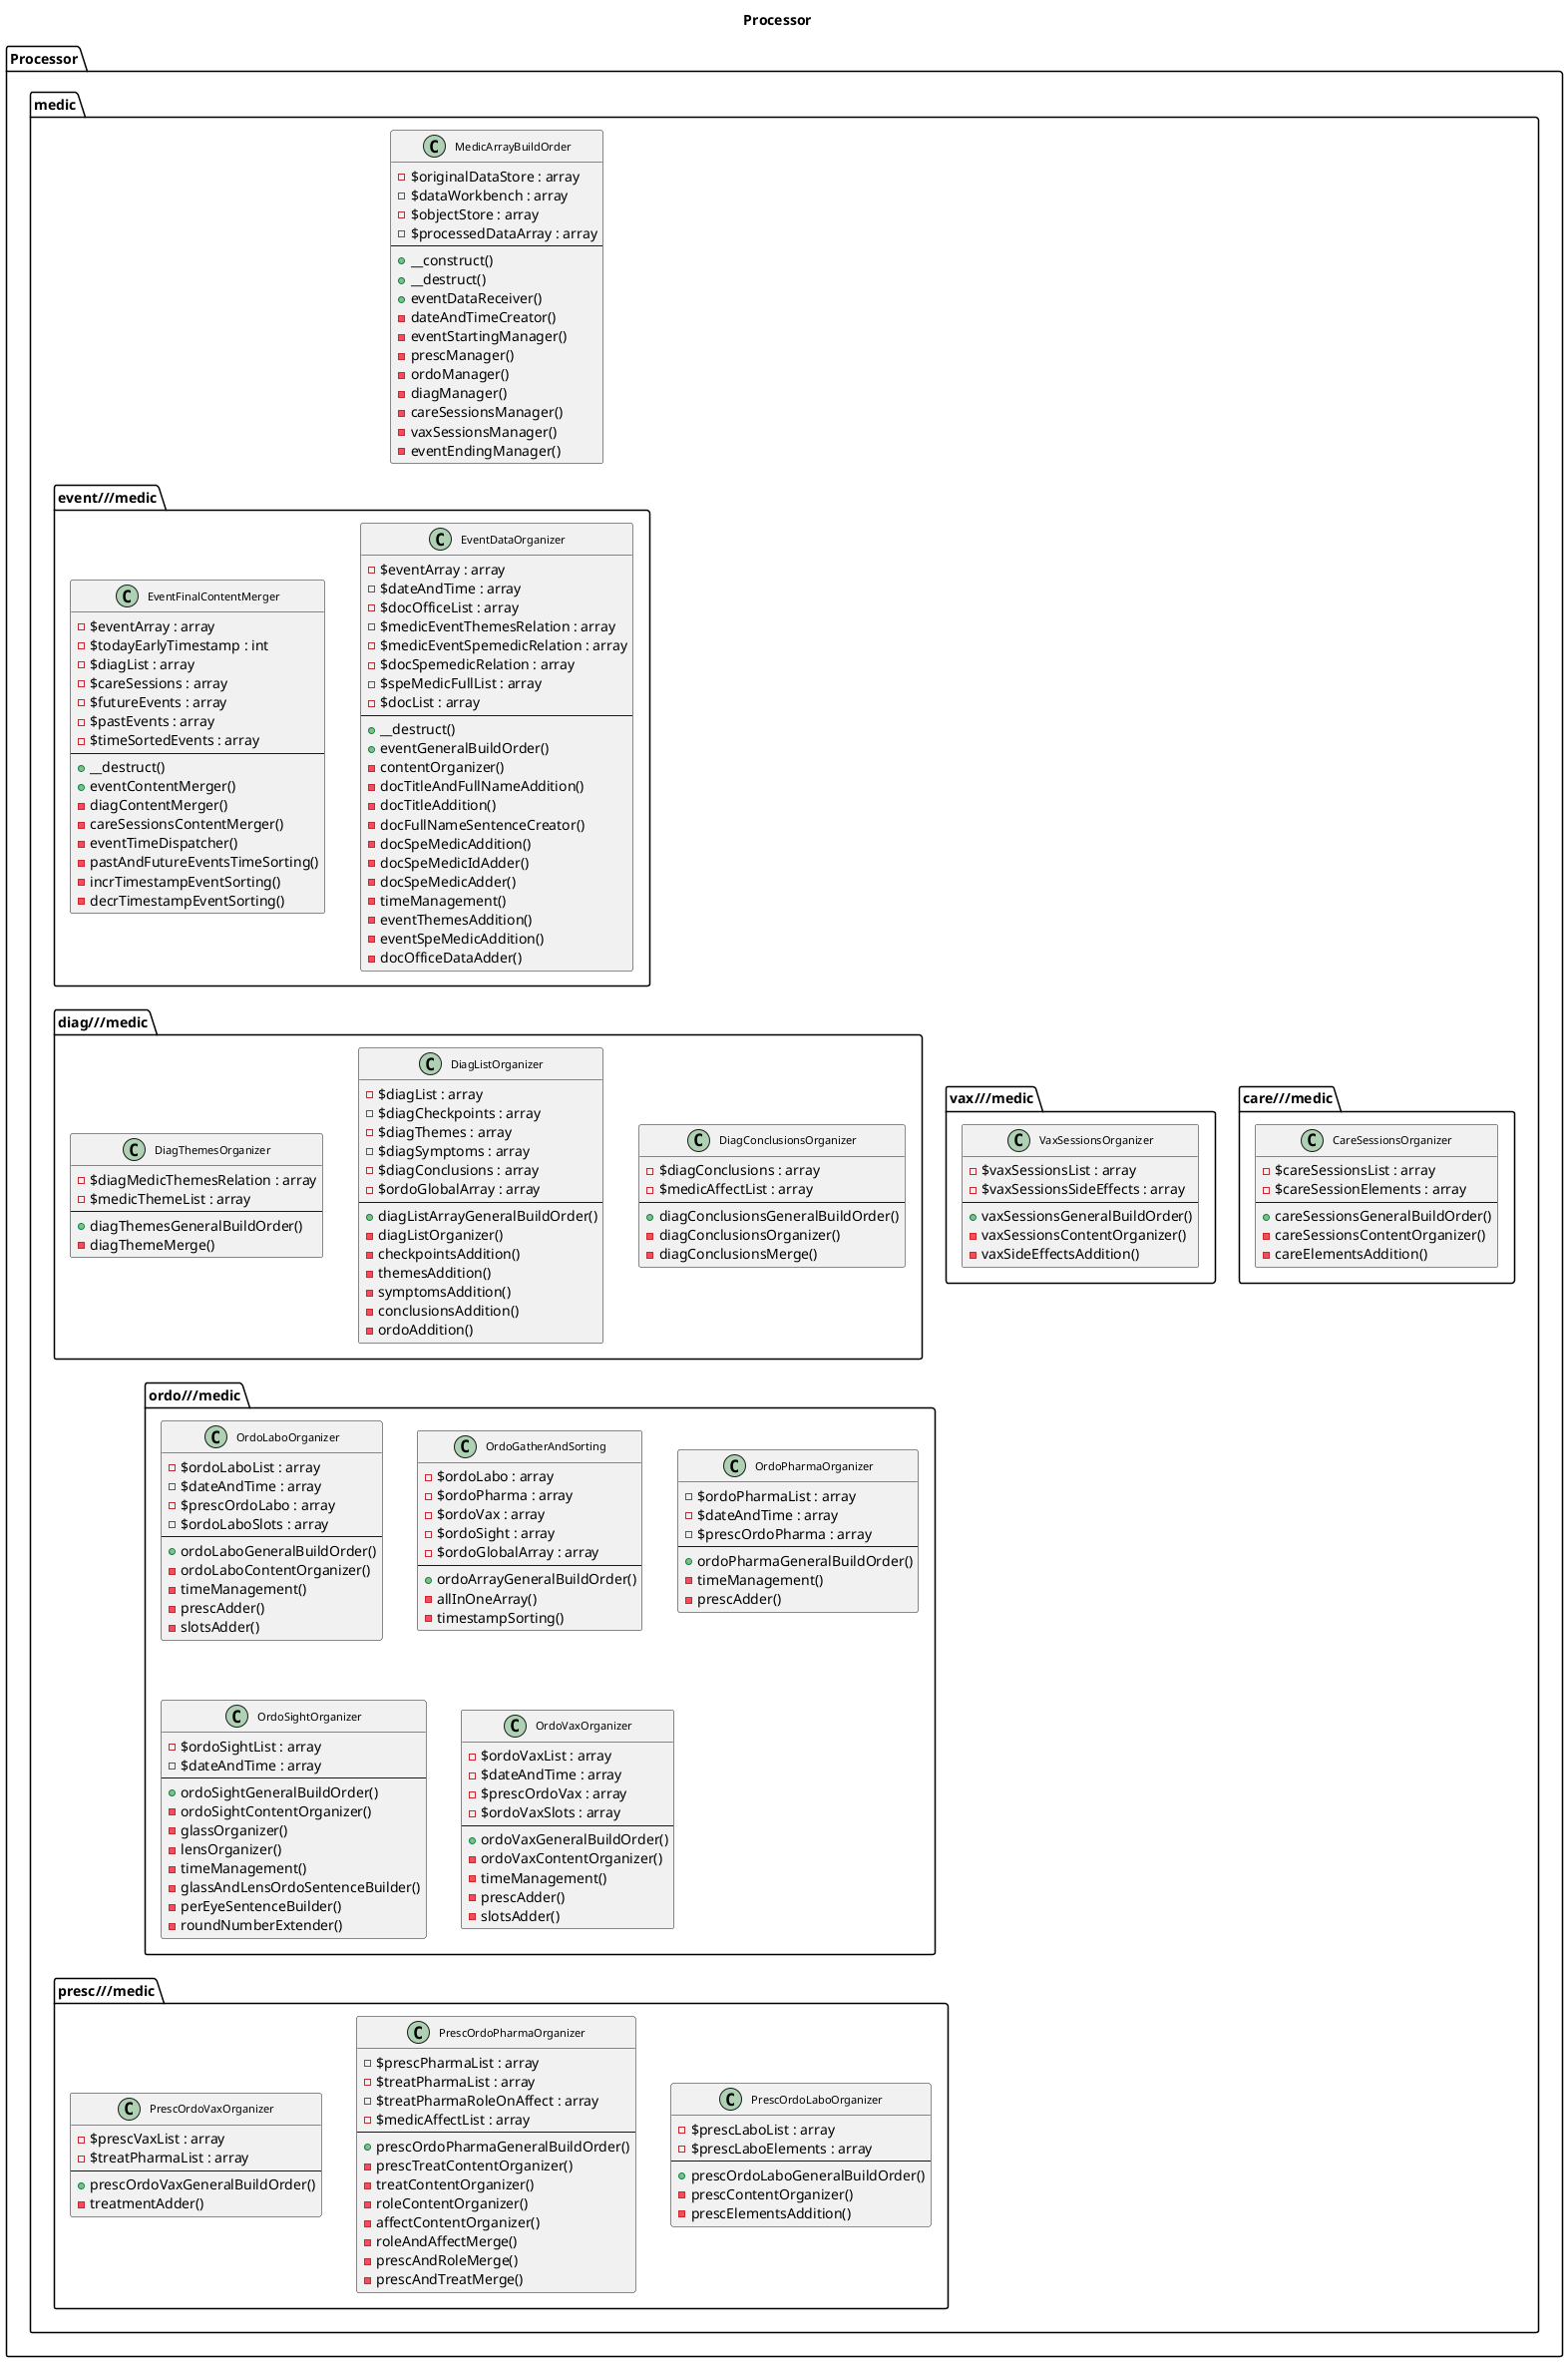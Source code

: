 @startuml
title <b>Processor</b>

skinparam ClassFontSize 11
skinparam ClassFontName Verdana



package Processor {
    package medic {
        class MedicArrayBuildOrder {
            - $originalDataStore : array
            - $dataWorkbench : array
            - $objectStore : array
            - $processedDataArray : array
            --
            + __construct()
            + __destruct()
            + eventDataReceiver()
            - dateAndTimeCreator()
            - eventStartingManager()
            - prescManager()
            - ordoManager()
            - diagManager()
            - careSessionsManager()
            - vaxSessionsManager()
            - eventEndingManager()
        }

        package care///medic {
            class CareSessionsOrganizer {
                - $careSessionsList : array
                - $careSessionElements : array
                --
                + careSessionsGeneralBuildOrder()
                - careSessionsContentOrganizer()
                - careElementsAddition()
            }
        }

        package diag///medic {
            class DiagConclusionsOrganizer {
                - $diagConclusions : array
                - $medicAffectList : array
                --
                + diagConclusionsGeneralBuildOrder()
                - diagConclusionsOrganizer()
                - diagConclusionsMerge()
            }

            class DiagListOrganizer {
                - $diagList : array
                - $diagCheckpoints : array
                - $diagThemes : array
                - $diagSymptoms : array
                - $diagConclusions : array
                - $ordoGlobalArray : array
                --
                + diagListArrayGeneralBuildOrder()
                - diagListOrganizer()
                - checkpointsAddition()
                - themesAddition()
                - symptomsAddition()
                - conclusionsAddition()
                - ordoAddition()
            }

            class DiagThemesOrganizer {
                - $diagMedicThemesRelation : array
                - $medicThemeList : array
                --
                + diagThemesGeneralBuildOrder()
                - diagThemeMerge()
            }
        }

        package event///medic {
            class EventDataOrganizer {
                - $eventArray : array
                - $dateAndTime : array
                - $docOfficeList : array
                - $medicEventThemesRelation : array
                - $medicEventSpemedicRelation : array
                - $docSpemedicRelation : array
                - $speMedicFullList : array
                - $docList : array
                --
                + __destruct()
                + eventGeneralBuildOrder()
                - contentOrganizer()
                - docTitleAndFullNameAddition()
                - docTitleAddition()
                - docFullNameSentenceCreator()
                - docSpeMedicAddition()
                - docSpeMedicIdAdder()
                - docSpeMedicAdder()
                - timeManagement()
                - eventThemesAddition()
                - eventSpeMedicAddition()
                - docOfficeDataAdder()
            }

            class EventFinalContentMerger {
                - $eventArray : array
                - $todayEarlyTimestamp : int
                - $diagList : array
                - $careSessions : array
                - $futureEvents : array
                - $pastEvents : array
                - $timeSortedEvents : array
                --
                + __destruct()
                + eventContentMerger()
                - diagContentMerger()
                - careSessionsContentMerger()
                - eventTimeDispatcher()
                - pastAndFutureEventsTimeSorting()
                - incrTimestampEventSorting()
                - decrTimestampEventSorting()
            }
        }

        package ordo///medic {
            class OrdoGatherAndSorting {
                - $ordoLabo : array
                - $ordoPharma : array
                - $ordoVax : array
                - $ordoSight : array
                - $ordoGlobalArray : array
                --
                + ordoArrayGeneralBuildOrder()
                - allInOneArray()
                - timestampSorting()
            }

            class OrdoLaboOrganizer {
                - $ordoLaboList : array
                - $dateAndTime : array
                - $prescOrdoLabo : array
                - $ordoLaboSlots : array
                --
                + ordoLaboGeneralBuildOrder()
                - ordoLaboContentOrganizer()
                - timeManagement()
                - prescAdder()
                - slotsAdder()
            }

            class OrdoPharmaOrganizer {
                - $ordoPharmaList : array
                - $dateAndTime : array
                - $prescOrdoPharma : array
                --
                + ordoPharmaGeneralBuildOrder()
                - timeManagement()
                - prescAdder()
            }

            class OrdoSightOrganizer {
                - $ordoSightList : array
                - $dateAndTime : array
                --
                + ordoSightGeneralBuildOrder()
                - ordoSightContentOrganizer()
                - glassOrganizer()
                - lensOrganizer()
                - timeManagement()
                - glassAndLensOrdoSentenceBuilder()
                - perEyeSentenceBuilder()
                - roundNumberExtender()
            }

            class OrdoVaxOrganizer {
                - $ordoVaxList : array
                - $dateAndTime : array
                - $prescOrdoVax : array
                - $ordoVaxSlots : array
                --
                + ordoVaxGeneralBuildOrder()
                - ordoVaxContentOrganizer()
                - timeManagement()
                - prescAdder()
                - slotsAdder()
            }

        }

        package presc///medic {
            class PrescOrdoLaboOrganizer {
                - $prescLaboList : array
                - $prescLaboElements : array
                --
                + prescOrdoLaboGeneralBuildOrder()
                - prescContentOrganizer()
                - prescElementsAddition()
            }

            class PrescOrdoPharmaOrganizer {
                - $prescPharmaList : array
                - $treatPharmaList : array
                - $treatPharmaRoleOnAffect : array
                - $medicAffectList : array
                --
                + prescOrdoPharmaGeneralBuildOrder()
                - prescTreatContentOrganizer()
                - treatContentOrganizer()
                - roleContentOrganizer()
                - affectContentOrganizer()
                - roleAndAffectMerge()
                - prescAndRoleMerge()
                - prescAndTreatMerge()
            }

            class PrescOrdoVaxOrganizer {
                - $prescVaxList : array
                - $treatPharmaList : array
                --
                + prescOrdoVaxGeneralBuildOrder()
                - treatmentAdder()
            }
        }

        package vax///medic {
            class VaxSessionsOrganizer {
                - $vaxSessionsList : array
                - $vaxSessionsSideEffects : array
                --
                + vaxSessionsGeneralBuildOrder()
                - vaxSessionsContentOrganizer()
                - vaxSideEffectsAddition()
            }

        }
    }
}

MedicArrayBuildOrder -[hidden]-> EventDataOrganizer
EventFinalContentMerger -[hidden]-> DiagThemesOrganizer
DiagThemesOrganizer -[hidden]-> OrdoGatherAndSorting
OrdoGatherAndSorting -[hidden]--> PrescOrdoLaboOrganizer
DiagConclusionsOrganizer -[hidden] VaxSessionsOrganizer
VaxSessionsOrganizer -[hidden] CareSessionsOrganizer


@enduml
